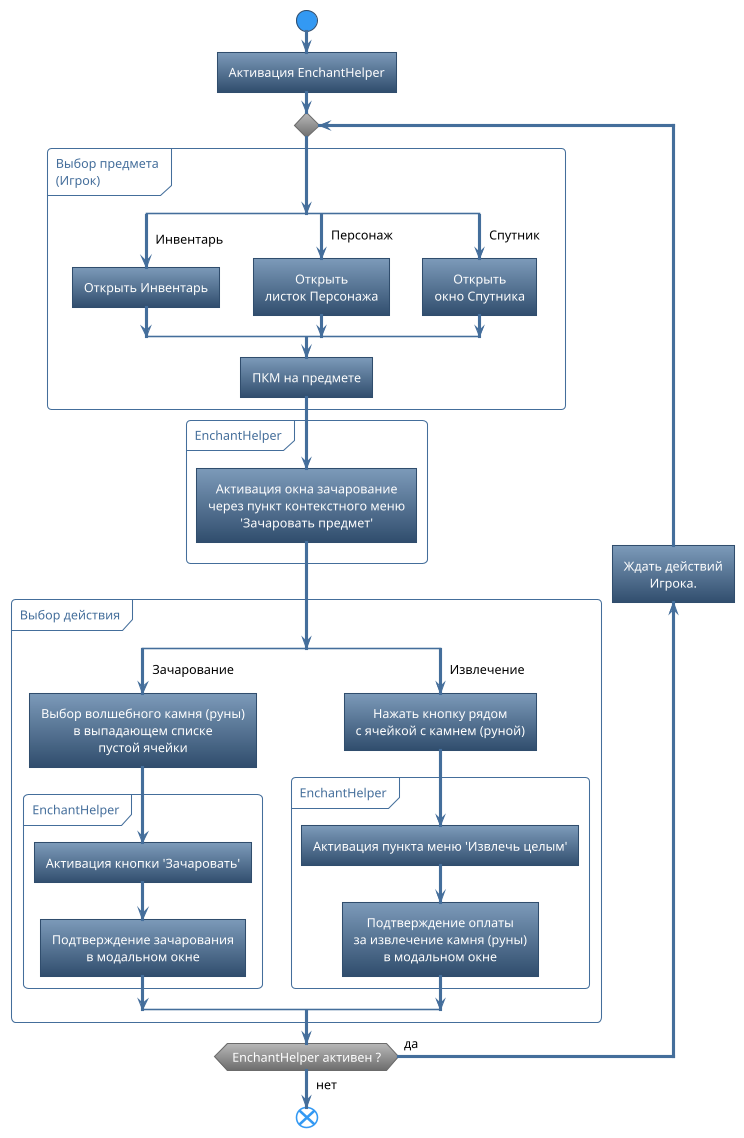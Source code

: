 @startuml
!theme spacelab
skinparam DefaultTextAlignment center

start

:Активация EnchantHelper]

repeat

partition "Выбор предмета\n(Игрок)" {
    split 
        -> <color:black>Инвентарь;
        :Открыть Инвентарь]
    split again
        -> <color:black>Персонаж;
        :Открыть\nлисток Персонажа]
    split again
        -> <color:black>Спутник;
        :Открыть\nокно Спутника]
    end split
    :ПКМ на предмете]
}

partition "EnchantHelper" {
    :Активация окна зачарование\nчерез пункт контекстного меню\n'Зачаровать предмет']
}

partition "Выбор действия" {
    split 
        -> <color:black>Зачарование;
        :Выбор волшебного камня (руны)\nв выпадающем списке\nпустой ячейки]
        partition "EnchantHelper" {
            :Активация кнопки 'Зачаровать']
            :Подтверждение зачарования\nв модальном окне]
        }
    split again
        -> <color:black>Извлечение;
        :Нажать кнопку рядом\nс ячейкой с камнем (руной)]
        partition "EnchantHelper" {
            :Активация пункта меню 'Извлечь целым']
            :Подтверждение оплаты\nза извлечение камня (руны)\nв модальном окне]
        }
    end split
}

backward :Ждать действий\nИгрока.]
repeat while (EnchantHelper активен ?) is (<color:black>да) not (<color:black>нет)  

end

@enduml